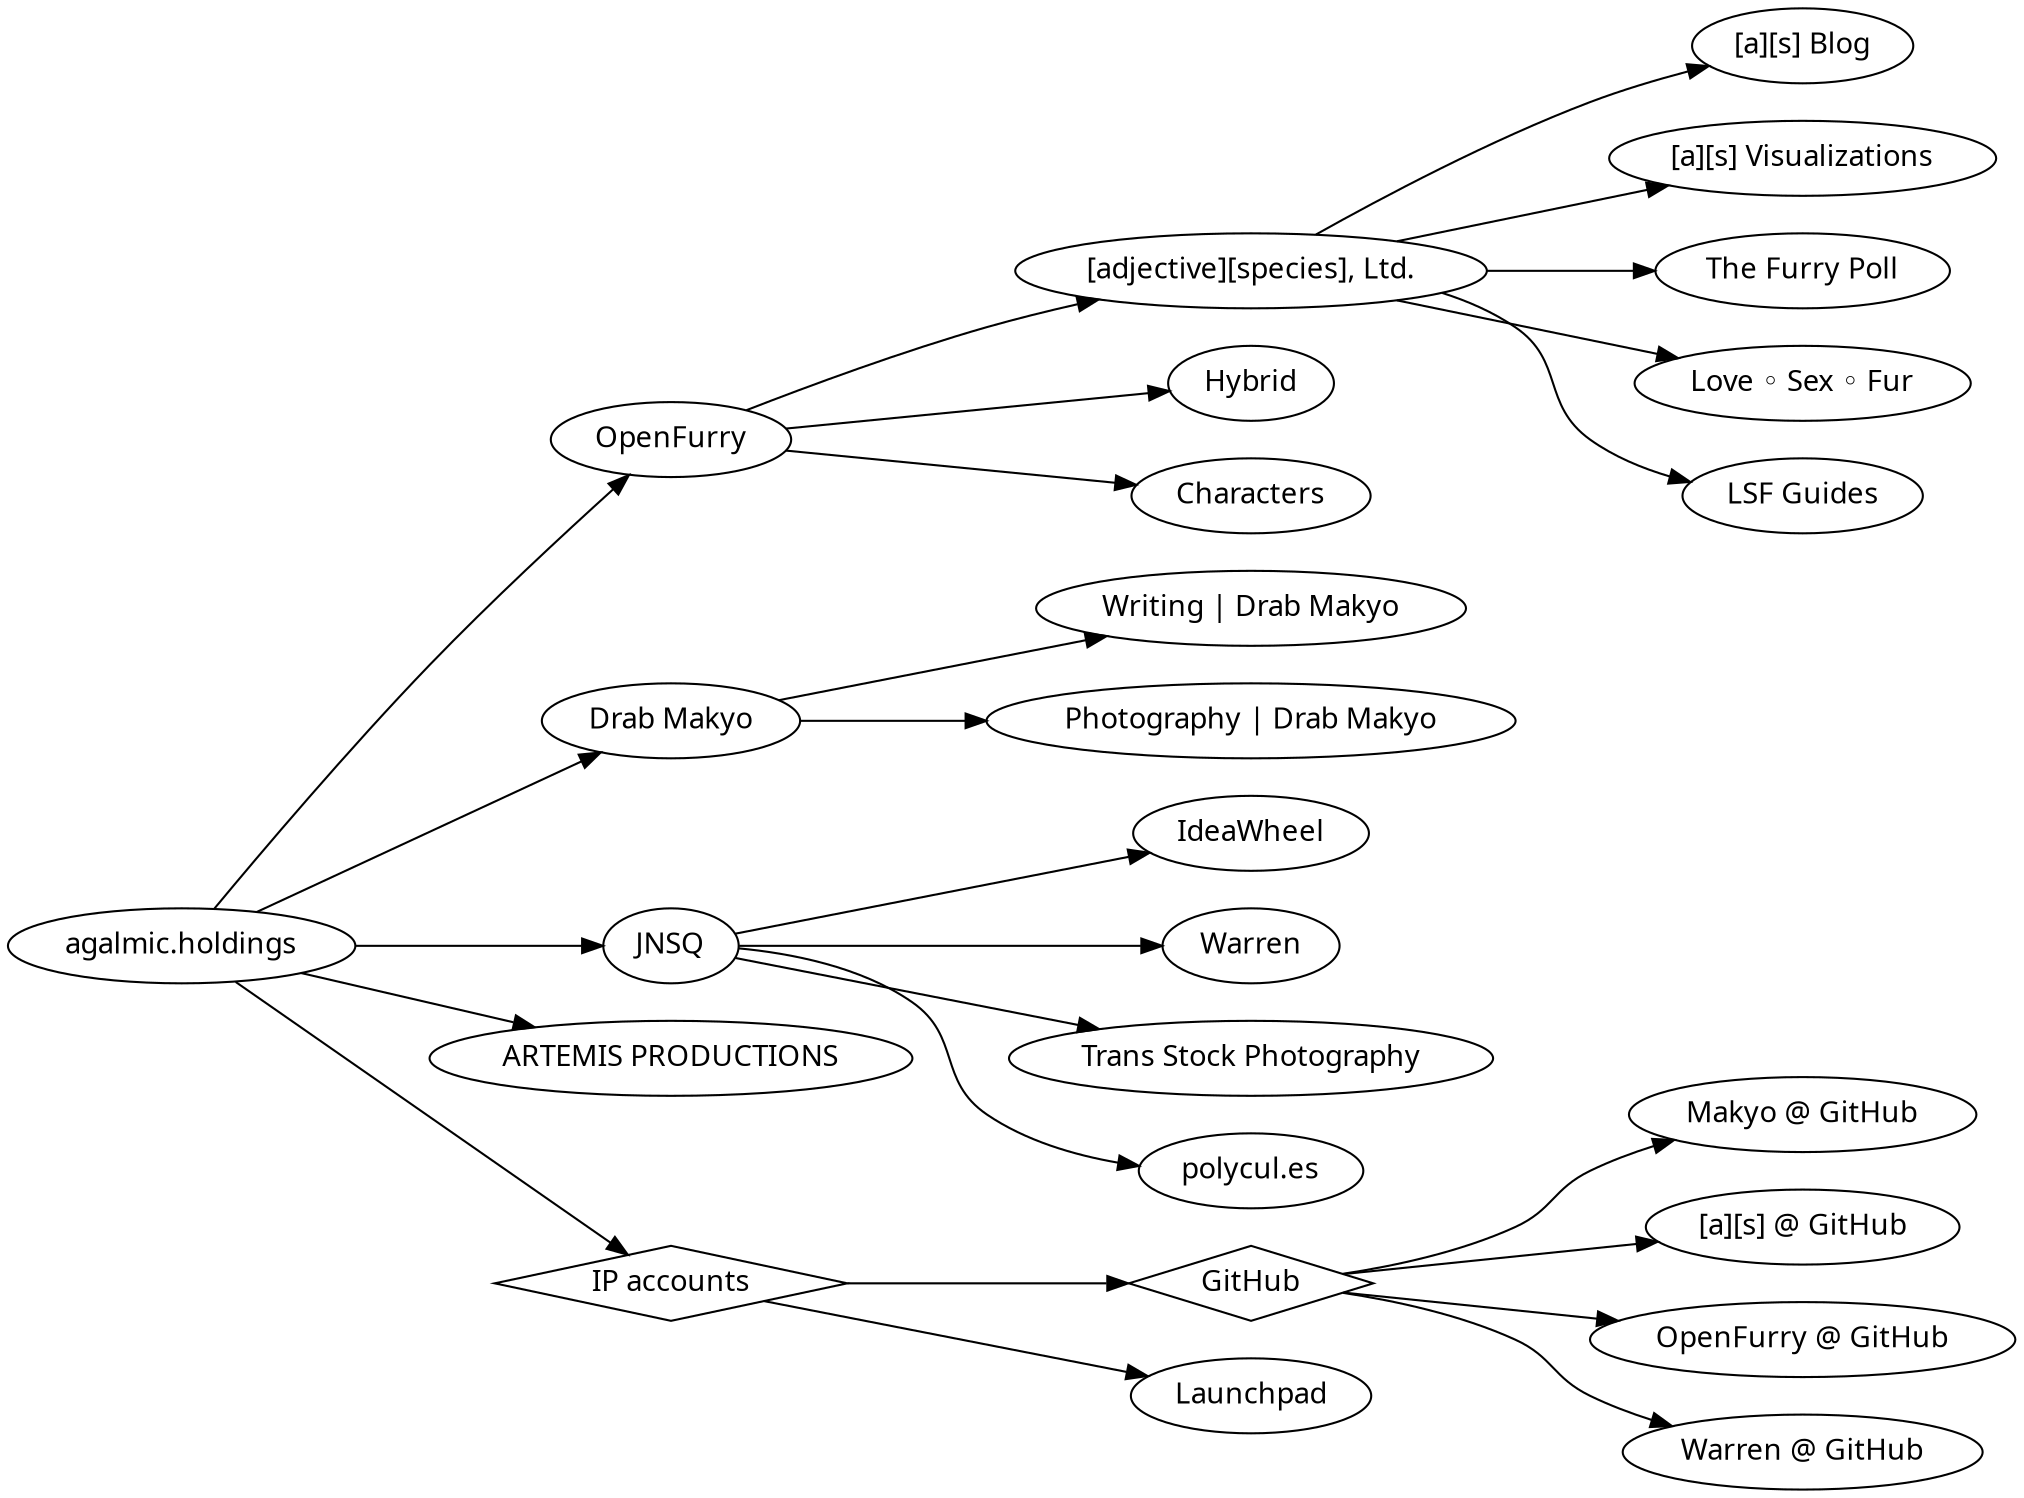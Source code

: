 digraph agalmic_holdings {
	graph [rankdir="LR"]
	node [fontname="Antykwa Torunska"]

	"agalmic.holdings" [URL="http://agalmic.holdings"]

	"OpenFurry" [URL="http://openfurry.org"]
	"agalmic.holdings" -> "OpenFurry"

		as [URL="http://adjectivespecies.com" label="[adjective][species], Ltd."]
		"OpenFurry" -> as

			"[a][s] Blog" [URL="http://adjectivespecies.com"]
			as -> "[a][s] Blog"

			"[a][s] Visualizations" [URL="http://vis.adjectivespecies.com"]
			as -> "[a][s] Visualizations"

			"The Furry Poll" [URL="https://furrypoll.com"]
			as -> "The Furry Poll"

			"Love ◦ Sex ◦ Fur" [URL="http://lovesexfur.com"]
			as -> "Love ◦ Sex ◦ Fur"

			"LSF Guides" [URL="http://guides.lovesexfur.com"]
			as -> "LSF Guides"

		"Hybrid" [URL="http://hybrid.ink"]
		"OpenFurry" -> "Hybrid"

		"Characters" [URL="http://characters.openfurry.org"]
		"OpenFurry" -> "Characters"

	"Drab Makyo" [URL="http://drab-makyo.com"]
	"agalmic.holdings" -> "Drab Makyo"

		"Writing | Drab Makyo" [URL="http://writing.drab-makyo.com"]
		"Drab Makyo" -> "Writing | Drab Makyo"

		"Photography | Drab Makyo" [URL="http://makyo.photography"]
		"Drab Makyo" -> "Photography | Drab Makyo"

	"JNSQ" [URL="http://jnsq.us"]
	"agalmic.holdings" -> "JNSQ"

		"IdeaWheel" [URL="http://ideas.jnsq.us"]
		"JNSQ" -> "IdeaWheel"

		"Warren" [URL="https://warren.community"]
		"JNSQ" -> "Warren"

		"Trans Stock Photography" [URL="http://transstock.photography"]
		"JNSQ" -> "Trans Stock Photography"

		"polycul.es" [URL="http://polycul.es"]
		"JNSQ" -> "polycul.es"

	"ARTEMIS PRODUCTIONS" [URL="http://artemis.productions"]
	"agalmic.holdings" -> "ARTEMIS PRODUCTIONS"

	"IP accounts" [shape="diamond"]
	"agalmic.holdings" -> "IP accounts"

		"GitHub" [shape="diamond"]
		"IP accounts" -> "GitHub"

			"Makyo @ GitHub" [URL="https://github.com/makyo"]
			"GitHub" -> "Makyo @ GitHub"

			"[a][s] @ GitHub" [URL="https://github.com/adjspecies"]
			"GitHub" -> "[a][s] @ GitHub"

			"OpenFurry @ GitHub" [URL="https://github.com/openfurry"]
			"GitHub" -> "OpenFurry @ GitHub"

			"Warren @ GitHub" [URL="https://github.com/warren-community"]
			"GitHub" -> "Warren @ GitHub"

		"Launchpad" [URL="https://launchpad.net/~makyo"]
		"IP accounts" -> "Launchpad"
}
